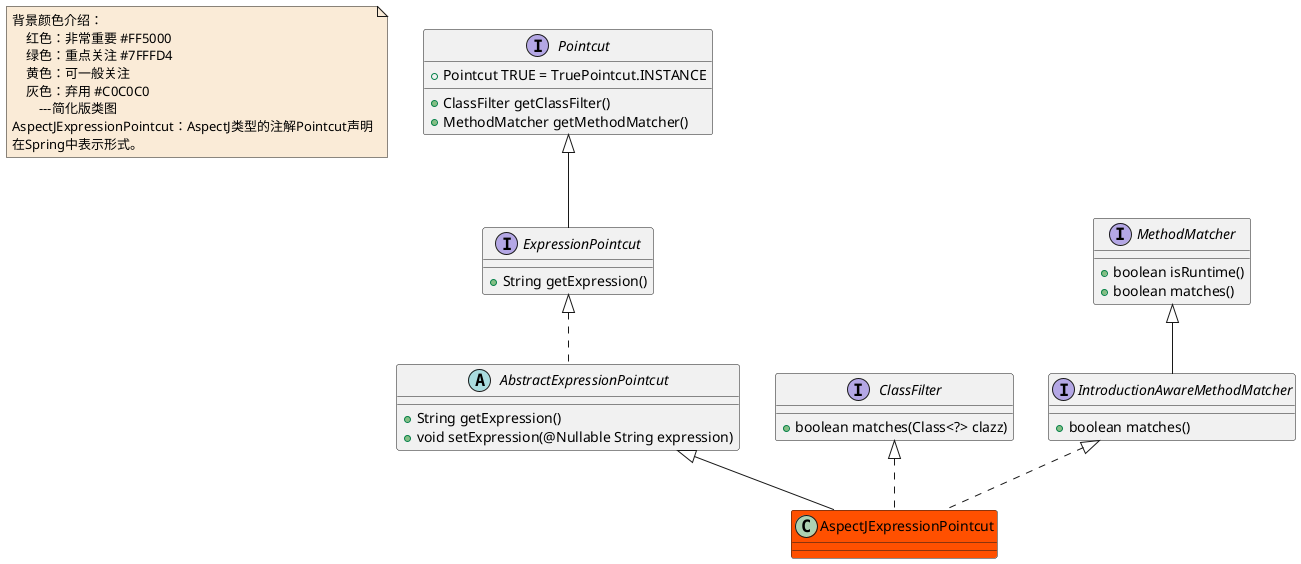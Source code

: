 @startuml

note  as N1 #FAEBD7
    背景颜色介绍：
        红色：非常重要 #FF5000
        绿色：重点关注 #7FFFD4
        黄色：可一般关注
        灰色：弃用 #C0C0C0
            ---简化版类图
    AspectJExpressionPointcut：AspectJ类型的注解Pointcut声明
    在Spring中表示形式。
end note

class AspectJExpressionPointcut #FF5000
interface Pointcut
Pointcut : +ClassFilter getClassFilter()
Pointcut : +MethodMatcher getMethodMatcher()
Pointcut : +Pointcut TRUE = TruePointcut.INSTANCE
abstract class AbstractExpressionPointcut
AbstractExpressionPointcut : +String getExpression()
AbstractExpressionPointcut : +void setExpression(@Nullable String expression)
interface ExpressionPointcut
ExpressionPointcut : +String getExpression()


interface ClassFilter
ClassFilter : +boolean matches(Class<?> clazz)

interface MethodMatcher
MethodMatcher : +boolean isRuntime()
MethodMatcher : +boolean matches()
interface IntroductionAwareMethodMatcher
IntroductionAwareMethodMatcher : +boolean matches()

AbstractExpressionPointcut <|-- AspectJExpressionPointcut


ClassFilter <|.. AspectJExpressionPointcut

ExpressionPointcut <|.. AbstractExpressionPointcut

IntroductionAwareMethodMatcher <|.. AspectJExpressionPointcut

MethodMatcher <|-- IntroductionAwareMethodMatcher

Pointcut <|-- ExpressionPointcut




@enduml